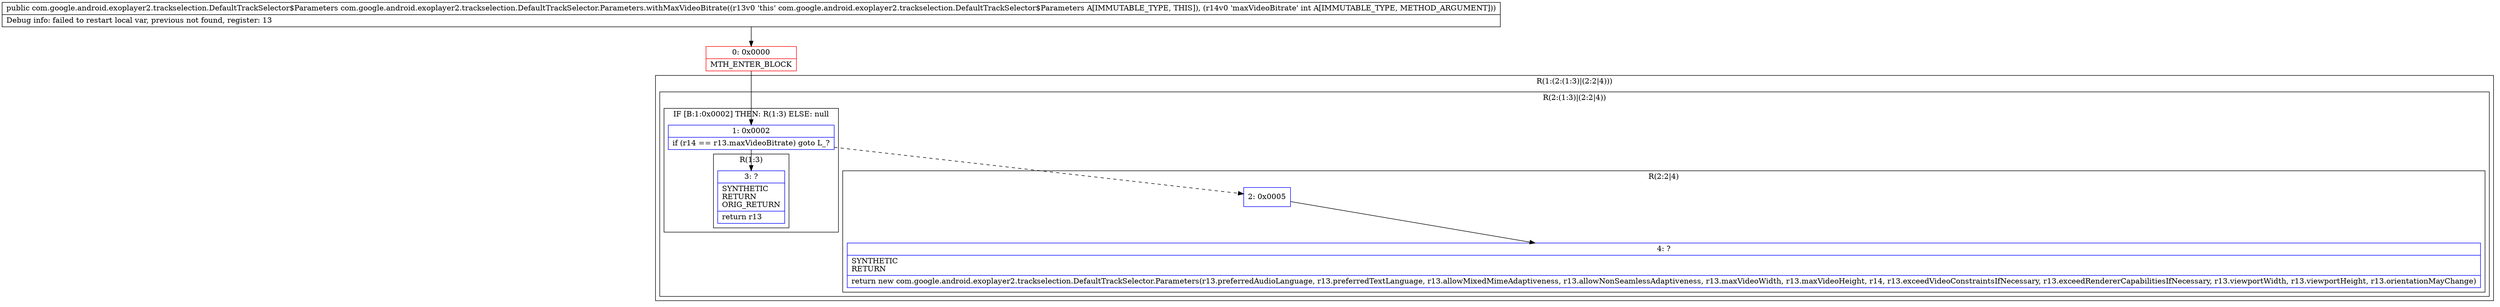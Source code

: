 digraph "CFG forcom.google.android.exoplayer2.trackselection.DefaultTrackSelector.Parameters.withMaxVideoBitrate(I)Lcom\/google\/android\/exoplayer2\/trackselection\/DefaultTrackSelector$Parameters;" {
subgraph cluster_Region_903545606 {
label = "R(1:(2:(1:3)|(2:2|4)))";
node [shape=record,color=blue];
subgraph cluster_Region_2120429127 {
label = "R(2:(1:3)|(2:2|4))";
node [shape=record,color=blue];
subgraph cluster_IfRegion_1622975180 {
label = "IF [B:1:0x0002] THEN: R(1:3) ELSE: null";
node [shape=record,color=blue];
Node_1 [shape=record,label="{1\:\ 0x0002|if (r14 == r13.maxVideoBitrate) goto L_?\l}"];
subgraph cluster_Region_1651996655 {
label = "R(1:3)";
node [shape=record,color=blue];
Node_3 [shape=record,label="{3\:\ ?|SYNTHETIC\lRETURN\lORIG_RETURN\l|return r13\l}"];
}
}
subgraph cluster_Region_265915284 {
label = "R(2:2|4)";
node [shape=record,color=blue];
Node_2 [shape=record,label="{2\:\ 0x0005}"];
Node_4 [shape=record,label="{4\:\ ?|SYNTHETIC\lRETURN\l|return new com.google.android.exoplayer2.trackselection.DefaultTrackSelector.Parameters(r13.preferredAudioLanguage, r13.preferredTextLanguage, r13.allowMixedMimeAdaptiveness, r13.allowNonSeamlessAdaptiveness, r13.maxVideoWidth, r13.maxVideoHeight, r14, r13.exceedVideoConstraintsIfNecessary, r13.exceedRendererCapabilitiesIfNecessary, r13.viewportWidth, r13.viewportHeight, r13.orientationMayChange)\l}"];
}
}
}
Node_0 [shape=record,color=red,label="{0\:\ 0x0000|MTH_ENTER_BLOCK\l}"];
MethodNode[shape=record,label="{public com.google.android.exoplayer2.trackselection.DefaultTrackSelector$Parameters com.google.android.exoplayer2.trackselection.DefaultTrackSelector.Parameters.withMaxVideoBitrate((r13v0 'this' com.google.android.exoplayer2.trackselection.DefaultTrackSelector$Parameters A[IMMUTABLE_TYPE, THIS]), (r14v0 'maxVideoBitrate' int A[IMMUTABLE_TYPE, METHOD_ARGUMENT]))  | Debug info: failed to restart local var, previous not found, register: 13\l}"];
MethodNode -> Node_0;
Node_1 -> Node_2[style=dashed];
Node_1 -> Node_3;
Node_2 -> Node_4;
Node_0 -> Node_1;
}

